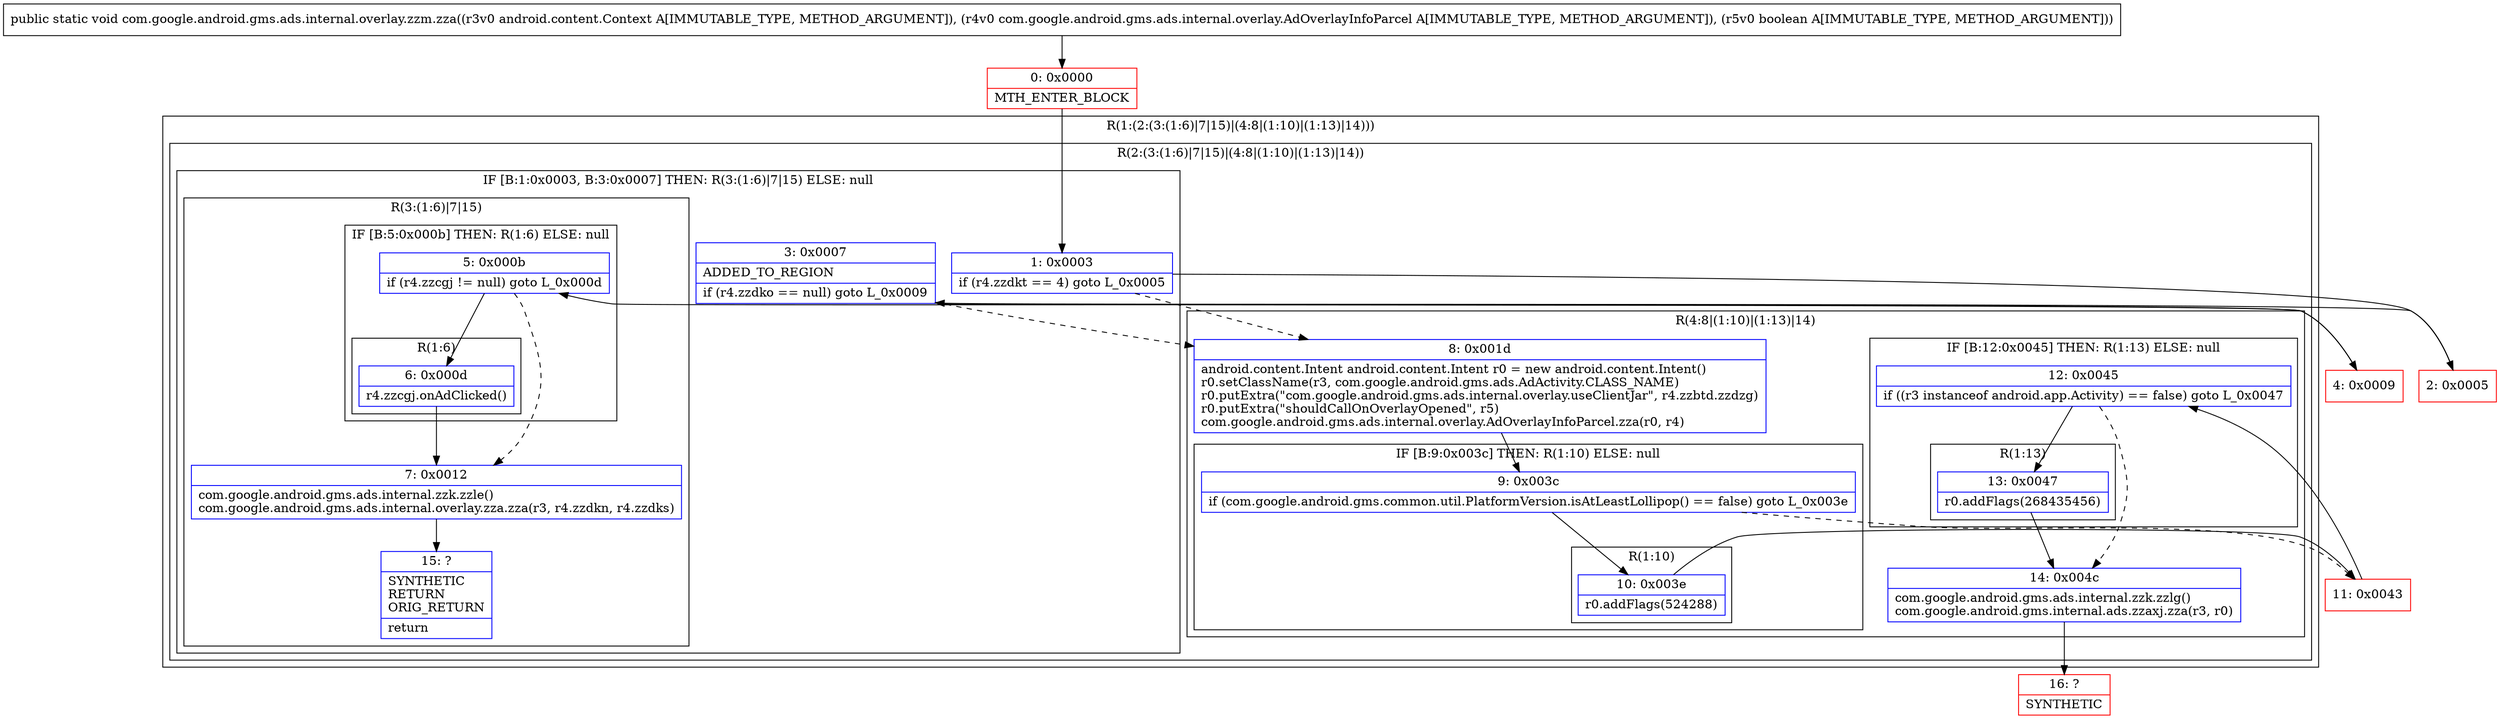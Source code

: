 digraph "CFG forcom.google.android.gms.ads.internal.overlay.zzm.zza(Landroid\/content\/Context;Lcom\/google\/android\/gms\/ads\/internal\/overlay\/AdOverlayInfoParcel;Z)V" {
subgraph cluster_Region_1606066061 {
label = "R(1:(2:(3:(1:6)|7|15)|(4:8|(1:10)|(1:13)|14)))";
node [shape=record,color=blue];
subgraph cluster_Region_571286021 {
label = "R(2:(3:(1:6)|7|15)|(4:8|(1:10)|(1:13)|14))";
node [shape=record,color=blue];
subgraph cluster_IfRegion_1153835146 {
label = "IF [B:1:0x0003, B:3:0x0007] THEN: R(3:(1:6)|7|15) ELSE: null";
node [shape=record,color=blue];
Node_1 [shape=record,label="{1\:\ 0x0003|if (r4.zzdkt == 4) goto L_0x0005\l}"];
Node_3 [shape=record,label="{3\:\ 0x0007|ADDED_TO_REGION\l|if (r4.zzdko == null) goto L_0x0009\l}"];
subgraph cluster_Region_1354774706 {
label = "R(3:(1:6)|7|15)";
node [shape=record,color=blue];
subgraph cluster_IfRegion_1527612368 {
label = "IF [B:5:0x000b] THEN: R(1:6) ELSE: null";
node [shape=record,color=blue];
Node_5 [shape=record,label="{5\:\ 0x000b|if (r4.zzcgj != null) goto L_0x000d\l}"];
subgraph cluster_Region_282824638 {
label = "R(1:6)";
node [shape=record,color=blue];
Node_6 [shape=record,label="{6\:\ 0x000d|r4.zzcgj.onAdClicked()\l}"];
}
}
Node_7 [shape=record,label="{7\:\ 0x0012|com.google.android.gms.ads.internal.zzk.zzle()\lcom.google.android.gms.ads.internal.overlay.zza.zza(r3, r4.zzdkn, r4.zzdks)\l}"];
Node_15 [shape=record,label="{15\:\ ?|SYNTHETIC\lRETURN\lORIG_RETURN\l|return\l}"];
}
}
subgraph cluster_Region_311963209 {
label = "R(4:8|(1:10)|(1:13)|14)";
node [shape=record,color=blue];
Node_8 [shape=record,label="{8\:\ 0x001d|android.content.Intent android.content.Intent r0 = new android.content.Intent()\lr0.setClassName(r3, com.google.android.gms.ads.AdActivity.CLASS_NAME)\lr0.putExtra(\"com.google.android.gms.ads.internal.overlay.useClientJar\", r4.zzbtd.zzdzg)\lr0.putExtra(\"shouldCallOnOverlayOpened\", r5)\lcom.google.android.gms.ads.internal.overlay.AdOverlayInfoParcel.zza(r0, r4)\l}"];
subgraph cluster_IfRegion_1709981535 {
label = "IF [B:9:0x003c] THEN: R(1:10) ELSE: null";
node [shape=record,color=blue];
Node_9 [shape=record,label="{9\:\ 0x003c|if (com.google.android.gms.common.util.PlatformVersion.isAtLeastLollipop() == false) goto L_0x003e\l}"];
subgraph cluster_Region_175039619 {
label = "R(1:10)";
node [shape=record,color=blue];
Node_10 [shape=record,label="{10\:\ 0x003e|r0.addFlags(524288)\l}"];
}
}
subgraph cluster_IfRegion_884510456 {
label = "IF [B:12:0x0045] THEN: R(1:13) ELSE: null";
node [shape=record,color=blue];
Node_12 [shape=record,label="{12\:\ 0x0045|if ((r3 instanceof android.app.Activity) == false) goto L_0x0047\l}"];
subgraph cluster_Region_1446384501 {
label = "R(1:13)";
node [shape=record,color=blue];
Node_13 [shape=record,label="{13\:\ 0x0047|r0.addFlags(268435456)\l}"];
}
}
Node_14 [shape=record,label="{14\:\ 0x004c|com.google.android.gms.ads.internal.zzk.zzlg()\lcom.google.android.gms.internal.ads.zzaxj.zza(r3, r0)\l}"];
}
}
}
Node_0 [shape=record,color=red,label="{0\:\ 0x0000|MTH_ENTER_BLOCK\l}"];
Node_2 [shape=record,color=red,label="{2\:\ 0x0005}"];
Node_4 [shape=record,color=red,label="{4\:\ 0x0009}"];
Node_11 [shape=record,color=red,label="{11\:\ 0x0043}"];
Node_16 [shape=record,color=red,label="{16\:\ ?|SYNTHETIC\l}"];
MethodNode[shape=record,label="{public static void com.google.android.gms.ads.internal.overlay.zzm.zza((r3v0 android.content.Context A[IMMUTABLE_TYPE, METHOD_ARGUMENT]), (r4v0 com.google.android.gms.ads.internal.overlay.AdOverlayInfoParcel A[IMMUTABLE_TYPE, METHOD_ARGUMENT]), (r5v0 boolean A[IMMUTABLE_TYPE, METHOD_ARGUMENT])) }"];
MethodNode -> Node_0;
Node_1 -> Node_2;
Node_1 -> Node_8[style=dashed];
Node_3 -> Node_4;
Node_3 -> Node_8[style=dashed];
Node_5 -> Node_6;
Node_5 -> Node_7[style=dashed];
Node_6 -> Node_7;
Node_7 -> Node_15;
Node_8 -> Node_9;
Node_9 -> Node_10;
Node_9 -> Node_11[style=dashed];
Node_10 -> Node_11;
Node_12 -> Node_13;
Node_12 -> Node_14[style=dashed];
Node_13 -> Node_14;
Node_14 -> Node_16;
Node_0 -> Node_1;
Node_2 -> Node_3;
Node_4 -> Node_5;
Node_11 -> Node_12;
}

